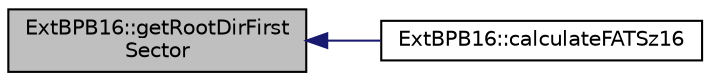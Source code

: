 digraph "ExtBPB16::getRootDirFirstSector"
{
  edge [fontname="Helvetica",fontsize="10",labelfontname="Helvetica",labelfontsize="10"];
  node [fontname="Helvetica",fontsize="10",shape=record];
  rankdir="LR";
  Node8 [label="ExtBPB16::getRootDirFirst\lSector",height=0.2,width=0.4,color="black", fillcolor="grey75", style="filled", fontcolor="black"];
  Node8 -> Node9 [dir="back",color="midnightblue",fontsize="10",style="solid",fontname="Helvetica"];
  Node9 [label="ExtBPB16::calculateFATSz16",height=0.2,width=0.4,color="black", fillcolor="white", style="filled",URL="$d3/db9/class_ext_b_p_b16.html#a8b96865c5307d4a70577e65a5e8aee79"];
}
